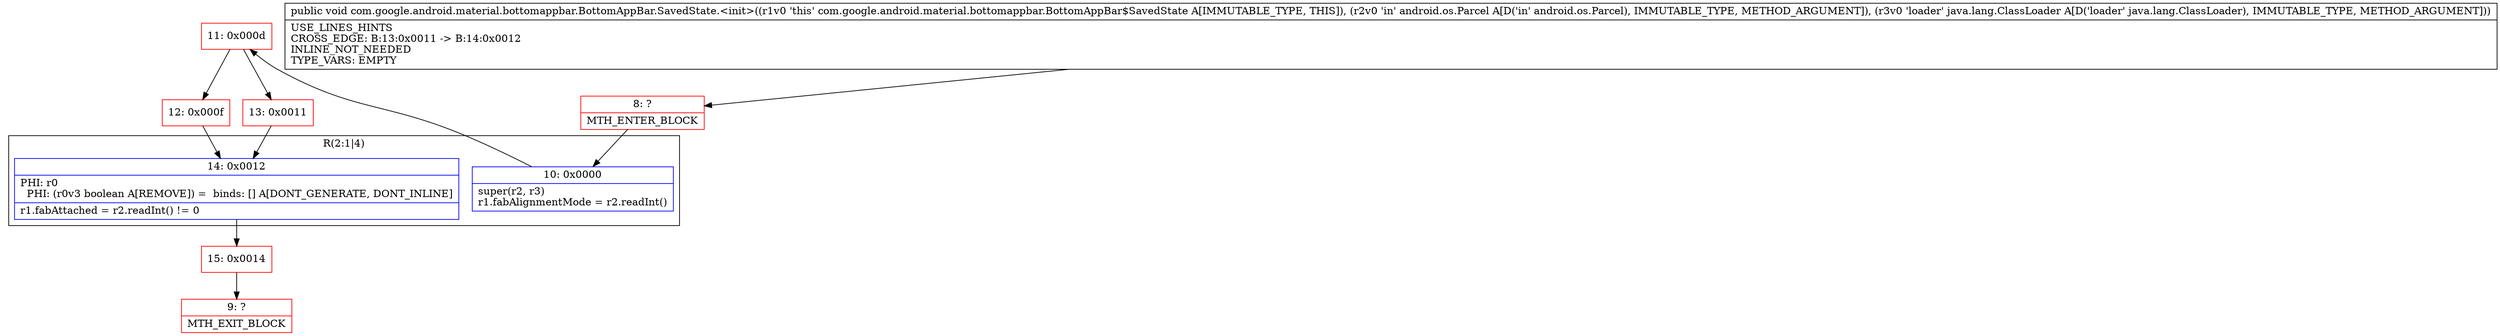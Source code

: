 digraph "CFG forcom.google.android.material.bottomappbar.BottomAppBar.SavedState.\<init\>(Landroid\/os\/Parcel;Ljava\/lang\/ClassLoader;)V" {
subgraph cluster_Region_128703529 {
label = "R(2:1|4)";
node [shape=record,color=blue];
Node_10 [shape=record,label="{10\:\ 0x0000|super(r2, r3)\lr1.fabAlignmentMode = r2.readInt()\l}"];
Node_14 [shape=record,label="{14\:\ 0x0012|PHI: r0 \l  PHI: (r0v3 boolean A[REMOVE]) =  binds: [] A[DONT_GENERATE, DONT_INLINE]\l|r1.fabAttached = r2.readInt() != 0\l}"];
}
Node_8 [shape=record,color=red,label="{8\:\ ?|MTH_ENTER_BLOCK\l}"];
Node_11 [shape=record,color=red,label="{11\:\ 0x000d}"];
Node_12 [shape=record,color=red,label="{12\:\ 0x000f}"];
Node_15 [shape=record,color=red,label="{15\:\ 0x0014}"];
Node_9 [shape=record,color=red,label="{9\:\ ?|MTH_EXIT_BLOCK\l}"];
Node_13 [shape=record,color=red,label="{13\:\ 0x0011}"];
MethodNode[shape=record,label="{public void com.google.android.material.bottomappbar.BottomAppBar.SavedState.\<init\>((r1v0 'this' com.google.android.material.bottomappbar.BottomAppBar$SavedState A[IMMUTABLE_TYPE, THIS]), (r2v0 'in' android.os.Parcel A[D('in' android.os.Parcel), IMMUTABLE_TYPE, METHOD_ARGUMENT]), (r3v0 'loader' java.lang.ClassLoader A[D('loader' java.lang.ClassLoader), IMMUTABLE_TYPE, METHOD_ARGUMENT]))  | USE_LINES_HINTS\lCROSS_EDGE: B:13:0x0011 \-\> B:14:0x0012\lINLINE_NOT_NEEDED\lTYPE_VARS: EMPTY\l}"];
MethodNode -> Node_8;Node_10 -> Node_11;
Node_14 -> Node_15;
Node_8 -> Node_10;
Node_11 -> Node_12;
Node_11 -> Node_13;
Node_12 -> Node_14;
Node_15 -> Node_9;
Node_13 -> Node_14;
}

